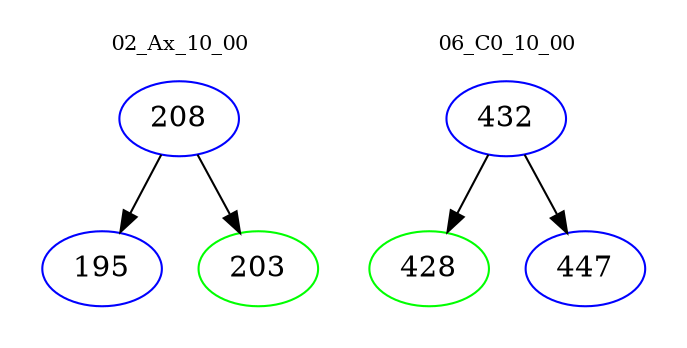 digraph{
subgraph cluster_0 {
color = white
label = "02_Ax_10_00";
fontsize=10;
T0_208 [label="208", color="blue"]
T0_208 -> T0_195 [color="black"]
T0_195 [label="195", color="blue"]
T0_208 -> T0_203 [color="black"]
T0_203 [label="203", color="green"]
}
subgraph cluster_1 {
color = white
label = "06_C0_10_00";
fontsize=10;
T1_432 [label="432", color="blue"]
T1_432 -> T1_428 [color="black"]
T1_428 [label="428", color="green"]
T1_432 -> T1_447 [color="black"]
T1_447 [label="447", color="blue"]
}
}
